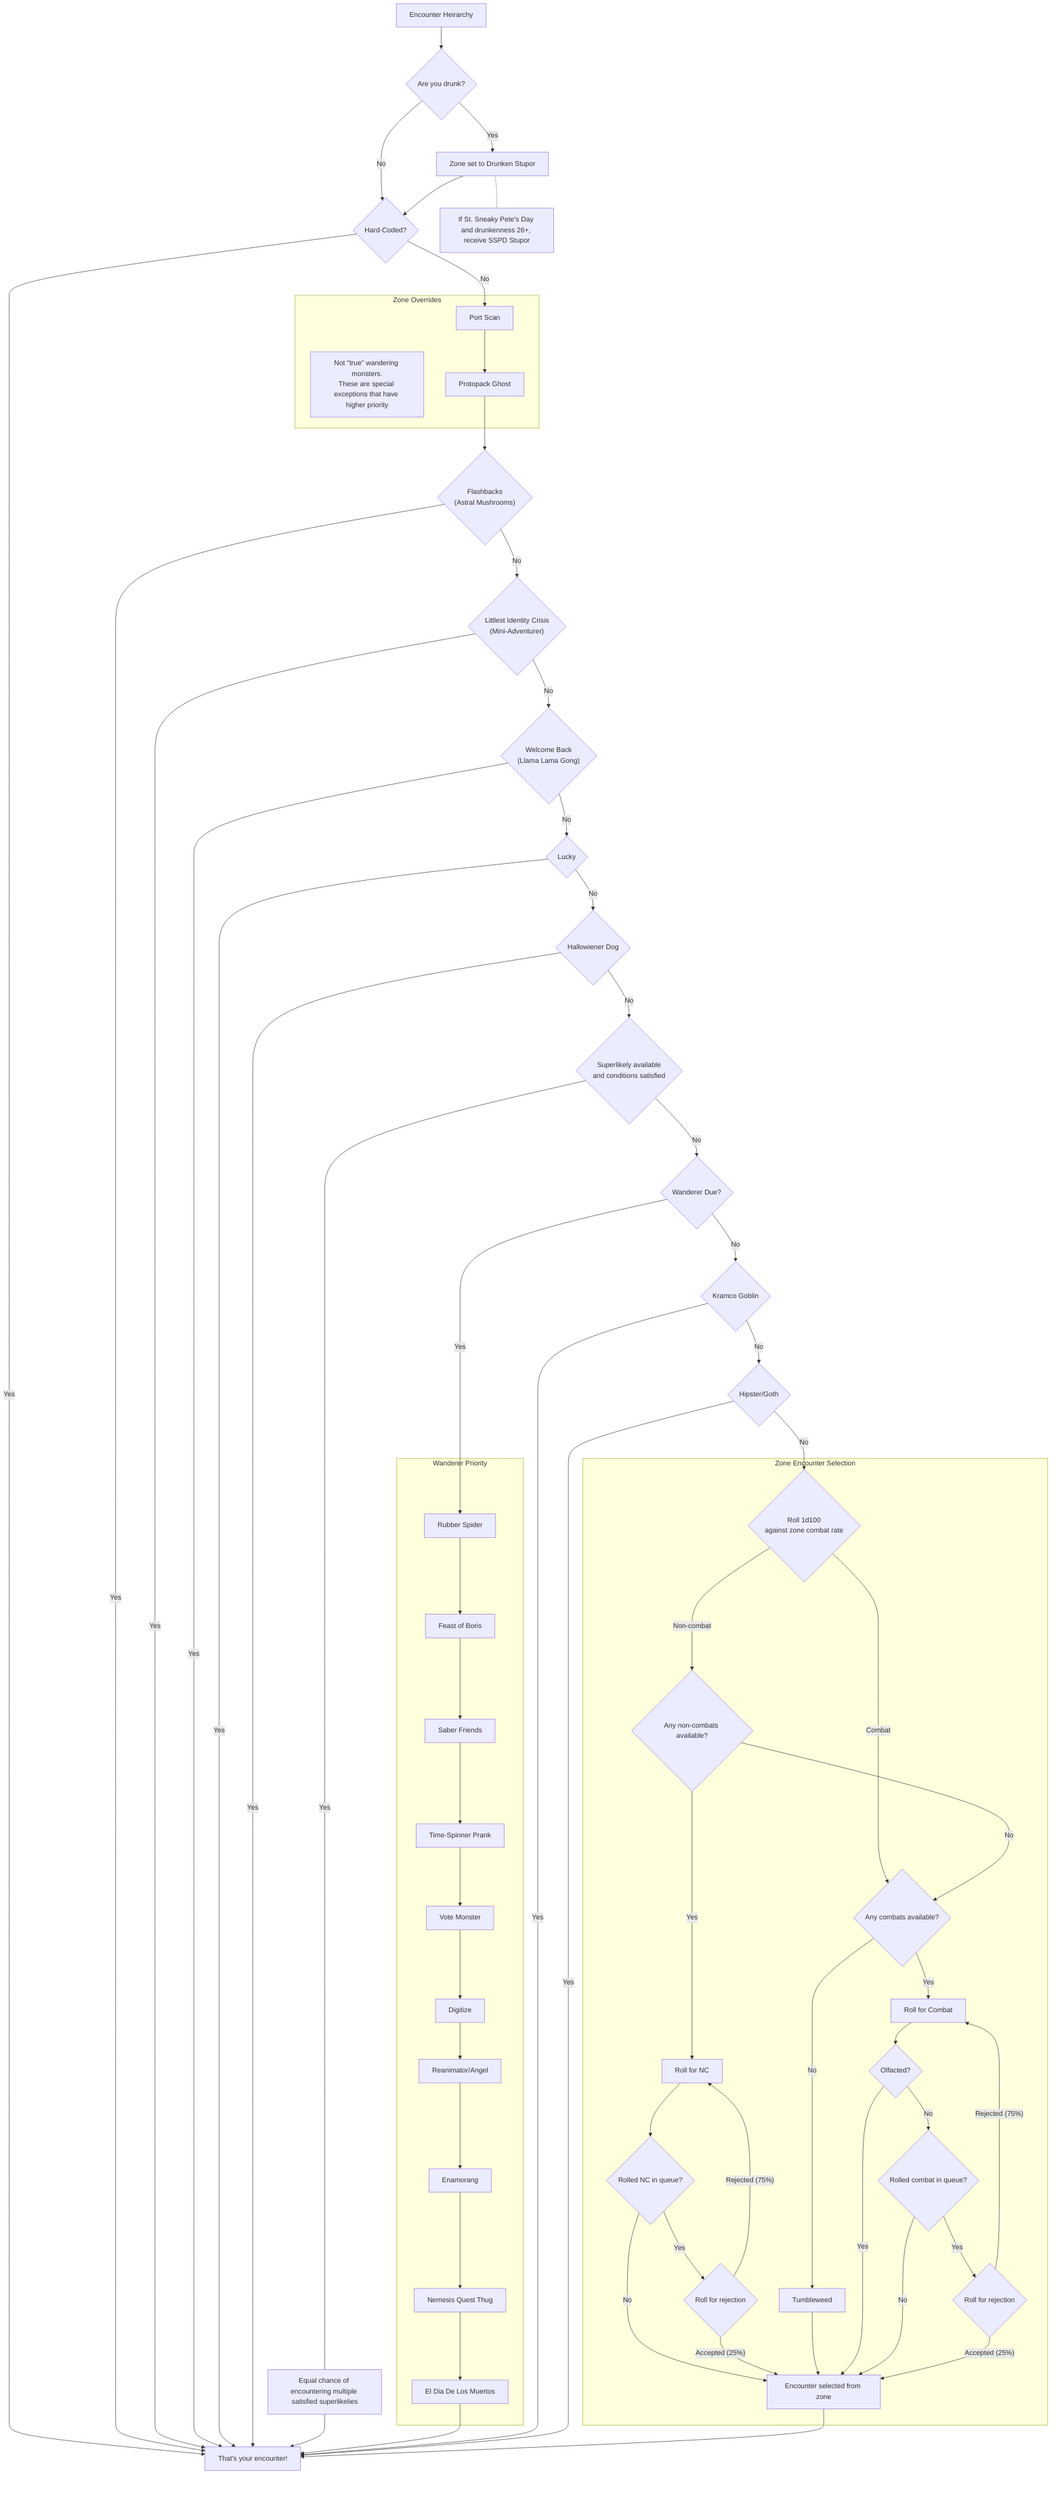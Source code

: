 flowchart TD
    Title[Encounter Heirarchy] --> Drunk{Are you drunk?}
    Drunk --> |Yes| DrunkZone[Zone set to Drunken Stupor]
    Drunk --> |No| HardCoded
    DrunkZone -.- SSPD[If St. Sneaky Pete's Day and drunkenness 26+, receive SSPD Stupor]
    DrunkZone --> HardCoded
    HardCoded{Hard-Coded?}
    HardCoded --> |Yes| Encounter
    HardCoded --> |No| PortScan

    subgraph "Zone Overrides"
        ZoneOverrideNote["Not &quot;true&quot; wandering monsters.<br>These are special exceptions that have higher priority"]
        PortScan[Port Scan] --> ProtoPack[Protopack Ghost]
    end
    ProtoPack --> AstralMushroom

    AstralMushroom{"Flashbacks<br />(Astral Mushrooms)"} --> |Yes| Encounter
    AstralMushroom --> |No| MiniAdventurer

    MiniAdventurer{"Littlest Identity Crisis<br />(Mini-Adventurer)"} --> |Yes| Encounter
    MiniAdventurer --> |No| LlamaLama

    LlamaLama{"Welcome Back<br />(Llama Lama Gong)"} --> |Yes| Encounter
    LlamaLama --> |No| Lucky

    Lucky{"Lucky"} --> |Yes| Encounter
    Lucky --> |No| Hallowiener

    Hallowiener{"Hallowiener Dog"} --> |Yes| Encounter
    Hallowiener --> |No| SuperLikely

    SuperLikely{"Superlikely available<br>and conditions satisfied"} --- |Yes| SuperlikelyNote["Equal chance of encountering multiple satisfied superlikelies"] --> Encounter
    SuperLikely --> |No| Wanderers

    Wanderers{Wanderer Due?}
    Wanderers --> |Yes| RubberSpider
    Wanderers --> |No| Kramco

    %% Wanderer Priority
    subgraph "Wanderer Priority"
        RubberSpider[Rubber Spider] -->
        FeastOfBoris[Feast of Boris] -->
        Saber[Saber Friends] -->
        TimeSpinner[Time-Spinner Prank] -->
        VotingBooth[Vote Monster] -->
        Digitize[Digitize] -->
        Wink[Reanimator/Angel] -->
        Enamorang -->
        Nemesis[Nemesis Quest Thug] -->
        EDLMB[El Dia De Los Muertos]
    end
    EDLMB --> Encounter

    Kramco{Kramco Goblin} --> |Yes| Encounter
    Kramco --> |No| Hipster

    Hipster{Hipster/Goth} --> |Yes| Encounter
    Hipster --> |No| RollEncounter

    subgraph "Zone Encounter Selection"
        RollEncounter{Roll 1d100<br>against zone combat rate}
        RollEncounter --Combat--> AnyCombats
        RollEncounter ---> |Non-combat| AnyNonCombats

        AnyNonCombats{Any non-combats available?}
        AnyNonCombats ---> |Yes| RollNonCombat
        AnyNonCombats ---> |No| AnyCombats

        RollNonCombat[Roll for NC]
        RollNonCombat --> NonCombatInQueue{Rolled NC in queue?}
        NonCombatInQueue --> |Yes| NonCombatRejection{Roll for rejection}
        NonCombatInQueue --> |No| EncounterSelected
        NonCombatRejection --> |"Rejected (75%)"| RollNonCombat
        NonCombatRejection --> |"Accepted (25%)"| EncounterSelected

        AnyCombats{Any combats available?}
        AnyCombats --> |Yes| RollCombat
        AnyCombats --> |No| Tumbleweed --> EncounterSelected

        RollCombat[Roll for Combat]
        RollCombat --> Olfacted{Olfacted?}
        Olfacted --> |Yes| EncounterSelected
        Olfacted --> |No| CombatInQueue{Rolled combat in queue?}
        CombatInQueue --> |Yes| CombatRejection{Roll for rejection}
        CombatInQueue --> |No| EncounterSelected
        CombatRejection --> |"Accepted (25%)"| EncounterSelected
        CombatRejection --> |"Rejected (75%)"| RollCombat

        EncounterSelected[Encounter selected from zone]
    end

    EncounterSelected --> Encounter

    Encounter[That's your encounter!]